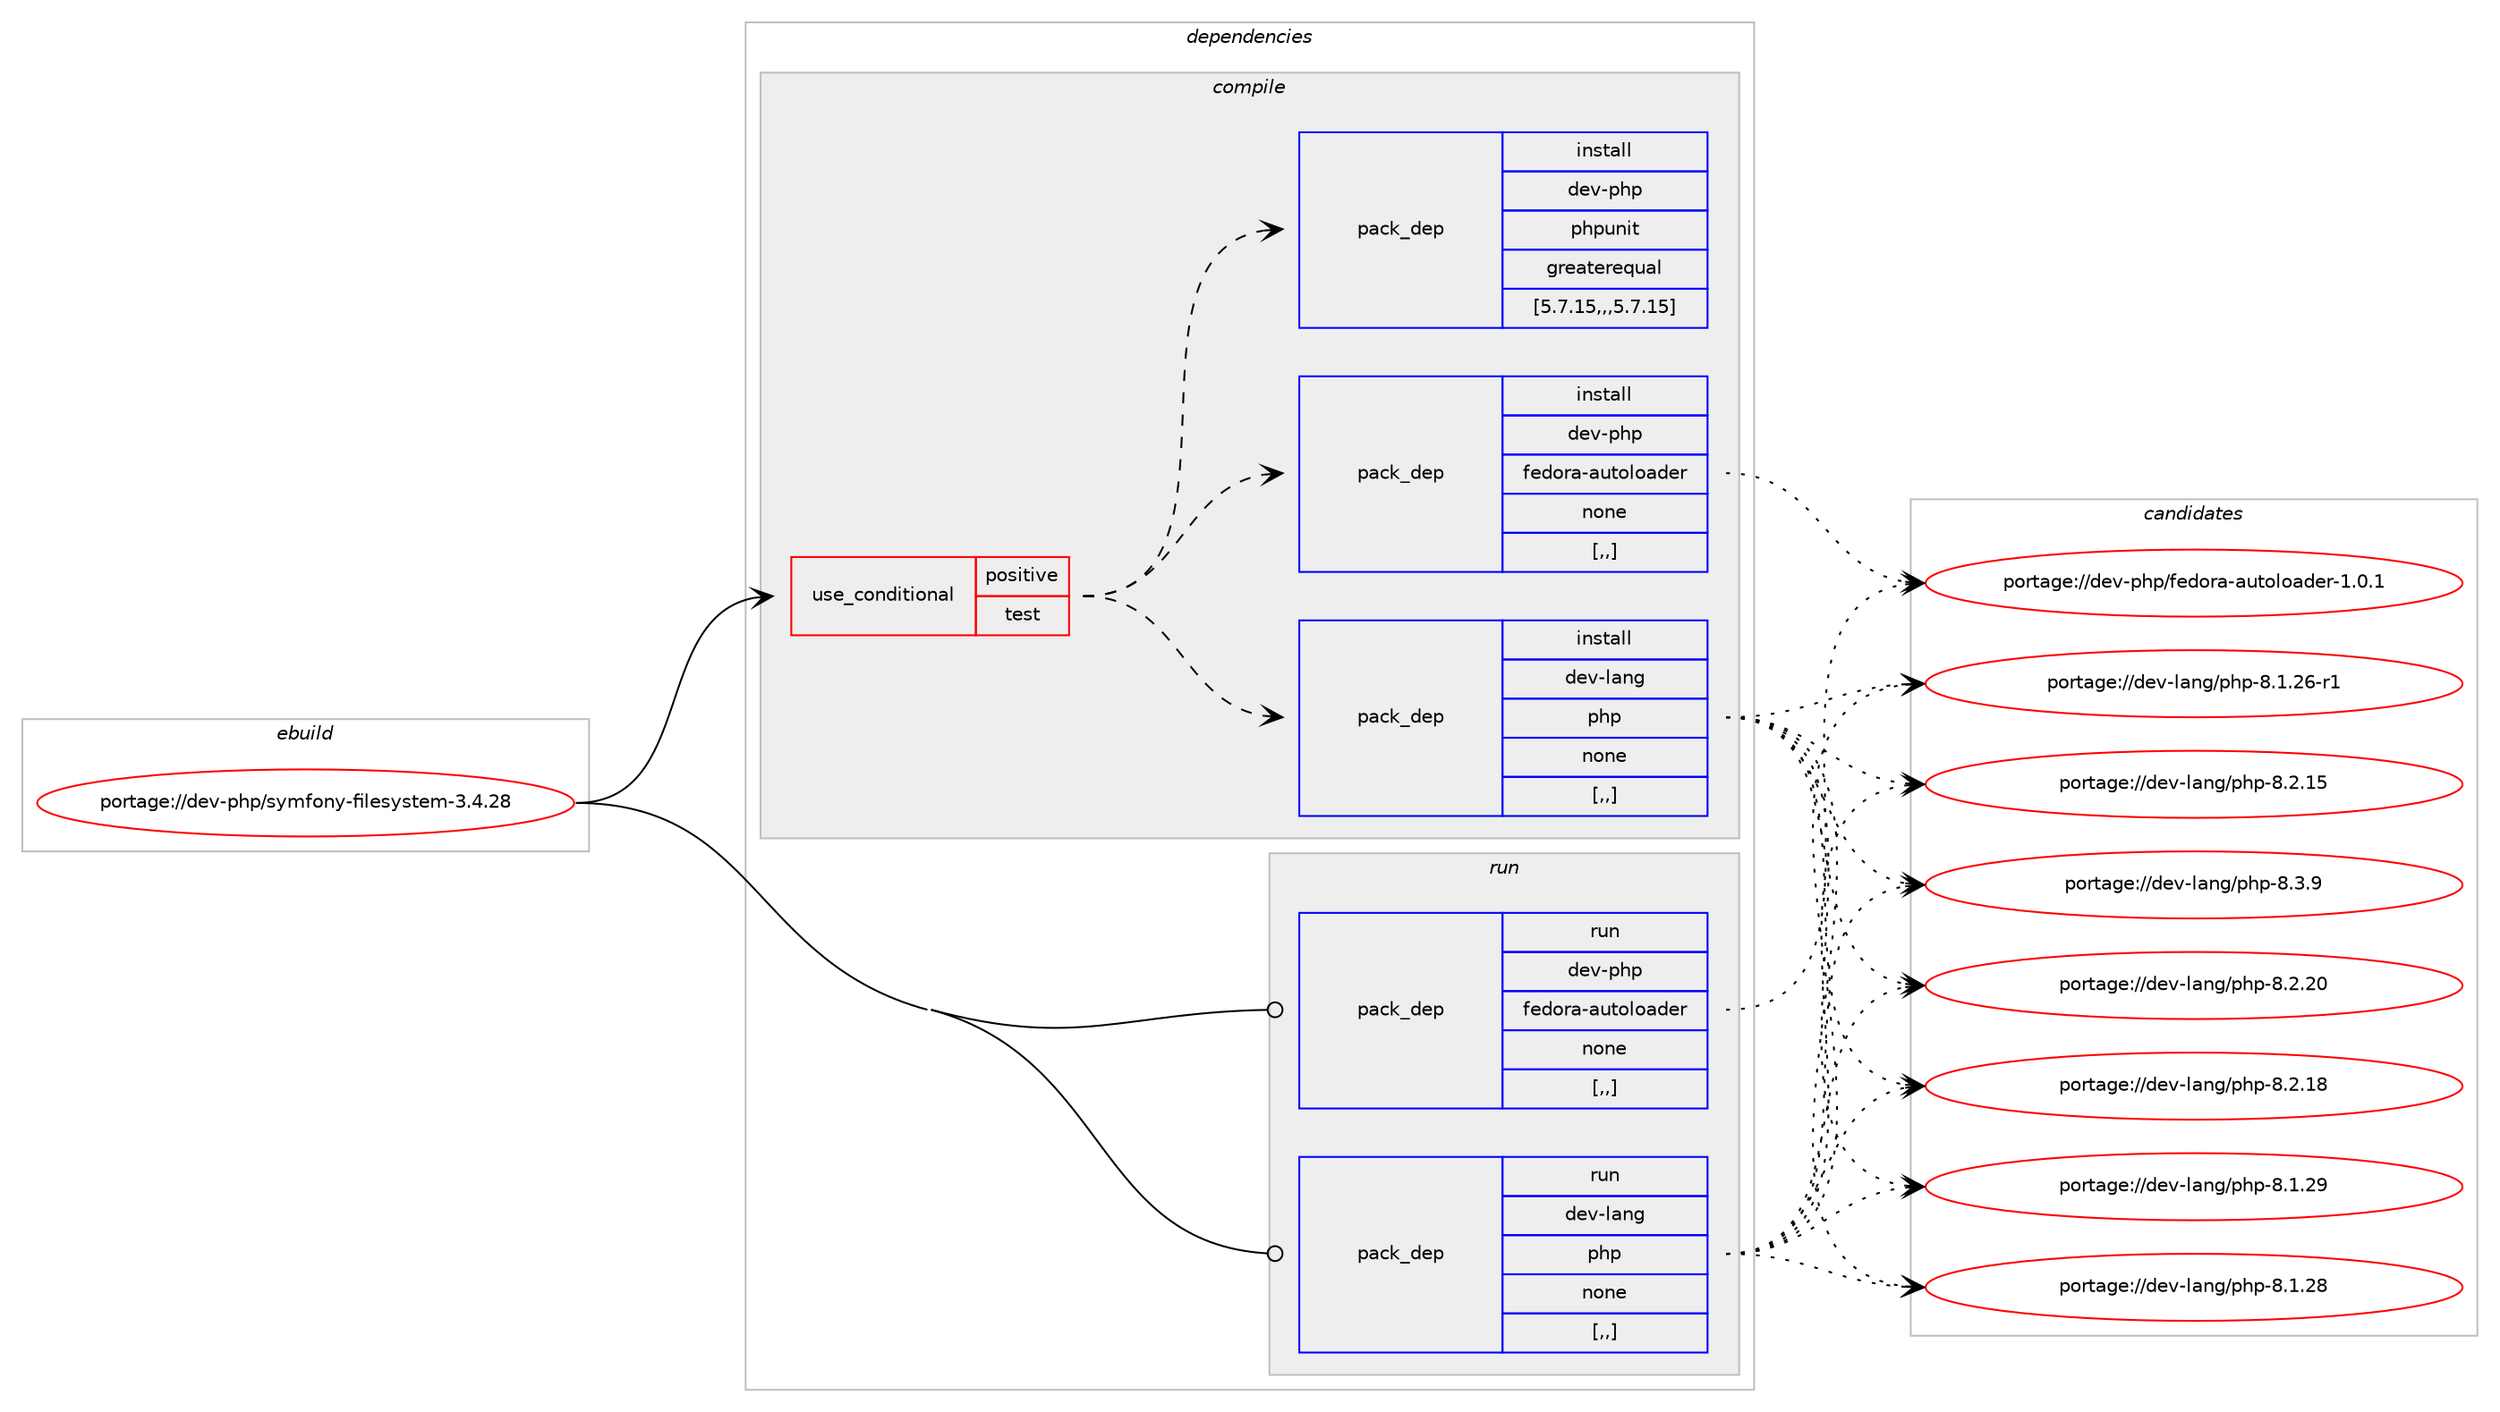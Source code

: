 digraph prolog {

# *************
# Graph options
# *************

newrank=true;
concentrate=true;
compound=true;
graph [rankdir=LR,fontname=Helvetica,fontsize=10,ranksep=1.5];#, ranksep=2.5, nodesep=0.2];
edge  [arrowhead=vee];
node  [fontname=Helvetica,fontsize=10];

# **********
# The ebuild
# **********

subgraph cluster_leftcol {
color=gray;
label=<<i>ebuild</i>>;
id [label="portage://dev-php/symfony-filesystem-3.4.28", color=red, width=4, href="../dev-php/symfony-filesystem-3.4.28.svg"];
}

# ****************
# The dependencies
# ****************

subgraph cluster_midcol {
color=gray;
label=<<i>dependencies</i>>;
subgraph cluster_compile {
fillcolor="#eeeeee";
style=filled;
label=<<i>compile</i>>;
subgraph cond30361 {
dependency140402 [label=<<TABLE BORDER="0" CELLBORDER="1" CELLSPACING="0" CELLPADDING="4"><TR><TD ROWSPAN="3" CELLPADDING="10">use_conditional</TD></TR><TR><TD>positive</TD></TR><TR><TD>test</TD></TR></TABLE>>, shape=none, color=red];
subgraph pack108799 {
dependency140403 [label=<<TABLE BORDER="0" CELLBORDER="1" CELLSPACING="0" CELLPADDING="4" WIDTH="220"><TR><TD ROWSPAN="6" CELLPADDING="30">pack_dep</TD></TR><TR><TD WIDTH="110">install</TD></TR><TR><TD>dev-lang</TD></TR><TR><TD>php</TD></TR><TR><TD>none</TD></TR><TR><TD>[,,]</TD></TR></TABLE>>, shape=none, color=blue];
}
dependency140402:e -> dependency140403:w [weight=20,style="dashed",arrowhead="vee"];
subgraph pack108800 {
dependency140404 [label=<<TABLE BORDER="0" CELLBORDER="1" CELLSPACING="0" CELLPADDING="4" WIDTH="220"><TR><TD ROWSPAN="6" CELLPADDING="30">pack_dep</TD></TR><TR><TD WIDTH="110">install</TD></TR><TR><TD>dev-php</TD></TR><TR><TD>fedora-autoloader</TD></TR><TR><TD>none</TD></TR><TR><TD>[,,]</TD></TR></TABLE>>, shape=none, color=blue];
}
dependency140402:e -> dependency140404:w [weight=20,style="dashed",arrowhead="vee"];
subgraph pack108801 {
dependency140405 [label=<<TABLE BORDER="0" CELLBORDER="1" CELLSPACING="0" CELLPADDING="4" WIDTH="220"><TR><TD ROWSPAN="6" CELLPADDING="30">pack_dep</TD></TR><TR><TD WIDTH="110">install</TD></TR><TR><TD>dev-php</TD></TR><TR><TD>phpunit</TD></TR><TR><TD>greaterequal</TD></TR><TR><TD>[5.7.15,,,5.7.15]</TD></TR></TABLE>>, shape=none, color=blue];
}
dependency140402:e -> dependency140405:w [weight=20,style="dashed",arrowhead="vee"];
}
id:e -> dependency140402:w [weight=20,style="solid",arrowhead="vee"];
}
subgraph cluster_compileandrun {
fillcolor="#eeeeee";
style=filled;
label=<<i>compile and run</i>>;
}
subgraph cluster_run {
fillcolor="#eeeeee";
style=filled;
label=<<i>run</i>>;
subgraph pack108802 {
dependency140406 [label=<<TABLE BORDER="0" CELLBORDER="1" CELLSPACING="0" CELLPADDING="4" WIDTH="220"><TR><TD ROWSPAN="6" CELLPADDING="30">pack_dep</TD></TR><TR><TD WIDTH="110">run</TD></TR><TR><TD>dev-lang</TD></TR><TR><TD>php</TD></TR><TR><TD>none</TD></TR><TR><TD>[,,]</TD></TR></TABLE>>, shape=none, color=blue];
}
id:e -> dependency140406:w [weight=20,style="solid",arrowhead="odot"];
subgraph pack108803 {
dependency140407 [label=<<TABLE BORDER="0" CELLBORDER="1" CELLSPACING="0" CELLPADDING="4" WIDTH="220"><TR><TD ROWSPAN="6" CELLPADDING="30">pack_dep</TD></TR><TR><TD WIDTH="110">run</TD></TR><TR><TD>dev-php</TD></TR><TR><TD>fedora-autoloader</TD></TR><TR><TD>none</TD></TR><TR><TD>[,,]</TD></TR></TABLE>>, shape=none, color=blue];
}
id:e -> dependency140407:w [weight=20,style="solid",arrowhead="odot"];
}
}

# **************
# The candidates
# **************

subgraph cluster_choices {
rank=same;
color=gray;
label=<<i>candidates</i>>;

subgraph choice108799 {
color=black;
nodesep=1;
choice100101118451089711010347112104112455646514657 [label="portage://dev-lang/php-8.3.9", color=red, width=4,href="../dev-lang/php-8.3.9.svg"];
choice10010111845108971101034711210411245564650465048 [label="portage://dev-lang/php-8.2.20", color=red, width=4,href="../dev-lang/php-8.2.20.svg"];
choice10010111845108971101034711210411245564650464956 [label="portage://dev-lang/php-8.2.18", color=red, width=4,href="../dev-lang/php-8.2.18.svg"];
choice10010111845108971101034711210411245564650464953 [label="portage://dev-lang/php-8.2.15", color=red, width=4,href="../dev-lang/php-8.2.15.svg"];
choice10010111845108971101034711210411245564649465057 [label="portage://dev-lang/php-8.1.29", color=red, width=4,href="../dev-lang/php-8.1.29.svg"];
choice10010111845108971101034711210411245564649465056 [label="portage://dev-lang/php-8.1.28", color=red, width=4,href="../dev-lang/php-8.1.28.svg"];
choice100101118451089711010347112104112455646494650544511449 [label="portage://dev-lang/php-8.1.26-r1", color=red, width=4,href="../dev-lang/php-8.1.26-r1.svg"];
dependency140403:e -> choice100101118451089711010347112104112455646514657:w [style=dotted,weight="100"];
dependency140403:e -> choice10010111845108971101034711210411245564650465048:w [style=dotted,weight="100"];
dependency140403:e -> choice10010111845108971101034711210411245564650464956:w [style=dotted,weight="100"];
dependency140403:e -> choice10010111845108971101034711210411245564650464953:w [style=dotted,weight="100"];
dependency140403:e -> choice10010111845108971101034711210411245564649465057:w [style=dotted,weight="100"];
dependency140403:e -> choice10010111845108971101034711210411245564649465056:w [style=dotted,weight="100"];
dependency140403:e -> choice100101118451089711010347112104112455646494650544511449:w [style=dotted,weight="100"];
}
subgraph choice108800 {
color=black;
nodesep=1;
choice100101118451121041124710210110011111497459711711611110811197100101114454946484649 [label="portage://dev-php/fedora-autoloader-1.0.1", color=red, width=4,href="../dev-php/fedora-autoloader-1.0.1.svg"];
dependency140404:e -> choice100101118451121041124710210110011111497459711711611110811197100101114454946484649:w [style=dotted,weight="100"];
}
subgraph choice108801 {
color=black;
nodesep=1;
}
subgraph choice108802 {
color=black;
nodesep=1;
choice100101118451089711010347112104112455646514657 [label="portage://dev-lang/php-8.3.9", color=red, width=4,href="../dev-lang/php-8.3.9.svg"];
choice10010111845108971101034711210411245564650465048 [label="portage://dev-lang/php-8.2.20", color=red, width=4,href="../dev-lang/php-8.2.20.svg"];
choice10010111845108971101034711210411245564650464956 [label="portage://dev-lang/php-8.2.18", color=red, width=4,href="../dev-lang/php-8.2.18.svg"];
choice10010111845108971101034711210411245564650464953 [label="portage://dev-lang/php-8.2.15", color=red, width=4,href="../dev-lang/php-8.2.15.svg"];
choice10010111845108971101034711210411245564649465057 [label="portage://dev-lang/php-8.1.29", color=red, width=4,href="../dev-lang/php-8.1.29.svg"];
choice10010111845108971101034711210411245564649465056 [label="portage://dev-lang/php-8.1.28", color=red, width=4,href="../dev-lang/php-8.1.28.svg"];
choice100101118451089711010347112104112455646494650544511449 [label="portage://dev-lang/php-8.1.26-r1", color=red, width=4,href="../dev-lang/php-8.1.26-r1.svg"];
dependency140406:e -> choice100101118451089711010347112104112455646514657:w [style=dotted,weight="100"];
dependency140406:e -> choice10010111845108971101034711210411245564650465048:w [style=dotted,weight="100"];
dependency140406:e -> choice10010111845108971101034711210411245564650464956:w [style=dotted,weight="100"];
dependency140406:e -> choice10010111845108971101034711210411245564650464953:w [style=dotted,weight="100"];
dependency140406:e -> choice10010111845108971101034711210411245564649465057:w [style=dotted,weight="100"];
dependency140406:e -> choice10010111845108971101034711210411245564649465056:w [style=dotted,weight="100"];
dependency140406:e -> choice100101118451089711010347112104112455646494650544511449:w [style=dotted,weight="100"];
}
subgraph choice108803 {
color=black;
nodesep=1;
choice100101118451121041124710210110011111497459711711611110811197100101114454946484649 [label="portage://dev-php/fedora-autoloader-1.0.1", color=red, width=4,href="../dev-php/fedora-autoloader-1.0.1.svg"];
dependency140407:e -> choice100101118451121041124710210110011111497459711711611110811197100101114454946484649:w [style=dotted,weight="100"];
}
}

}
